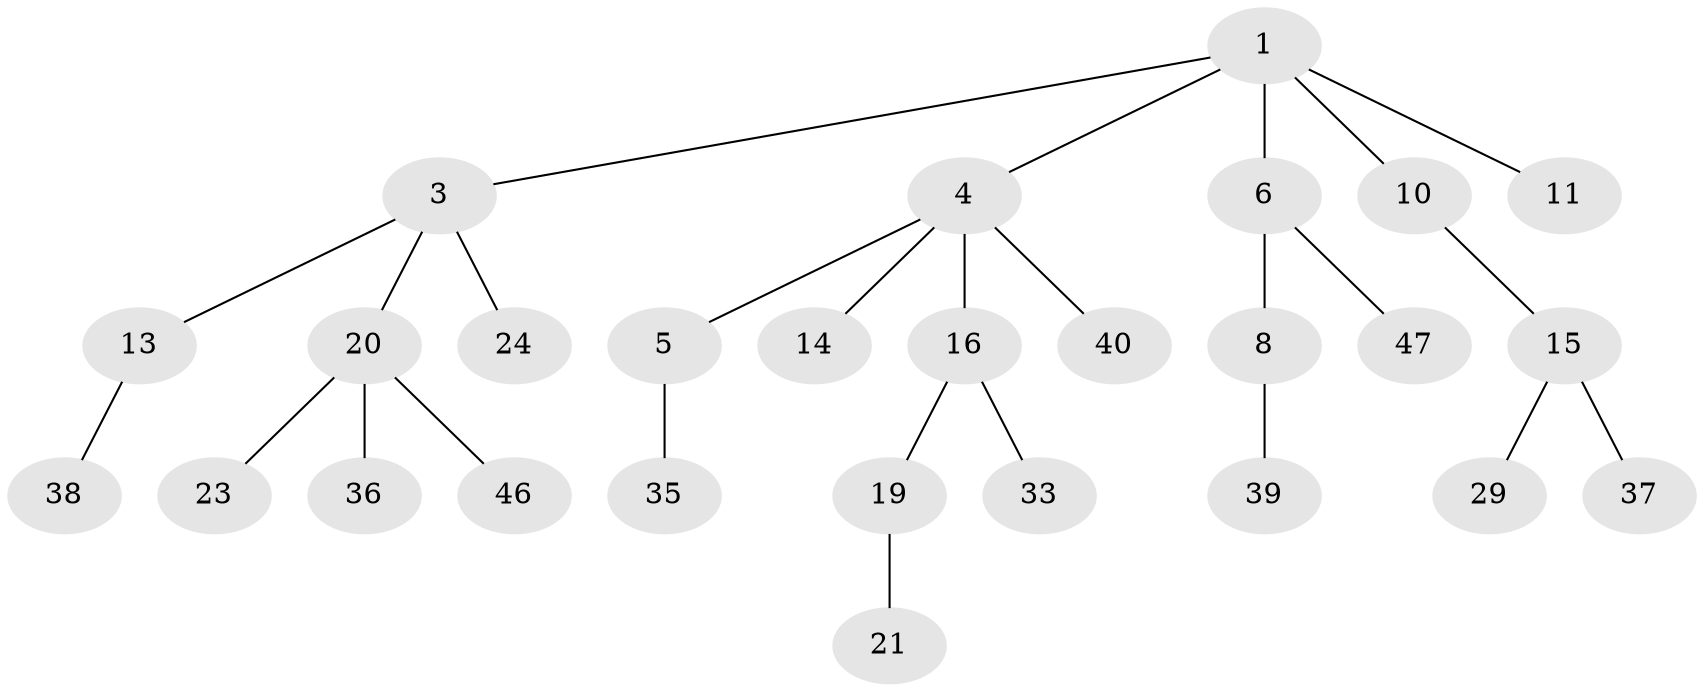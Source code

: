 // original degree distribution, {3: 0.1111111111111111, 4: 0.12962962962962962, 2: 0.2777777777777778, 5: 0.018518518518518517, 1: 0.46296296296296297}
// Generated by graph-tools (version 1.1) at 2025/19/03/04/25 18:19:08]
// undirected, 27 vertices, 26 edges
graph export_dot {
graph [start="1"]
  node [color=gray90,style=filled];
  1 [super="+2"];
  3 [super="+12+34+9"];
  4 [super="+7+45"];
  5;
  6 [super="+31"];
  8 [super="+17+26"];
  10;
  11 [super="+30"];
  13 [super="+32+41"];
  14 [super="+18"];
  15 [super="+48+51"];
  16 [super="+28+22"];
  19 [super="+43+25"];
  20;
  21;
  23 [super="+27"];
  24;
  29 [super="+44+50"];
  33;
  35;
  36;
  37;
  38;
  39 [super="+53"];
  40;
  46;
  47 [super="+54"];
  1 -- 4;
  1 -- 11;
  1 -- 10;
  1 -- 3;
  1 -- 6;
  3 -- 24;
  3 -- 13;
  3 -- 20;
  4 -- 5;
  4 -- 16;
  4 -- 40;
  4 -- 14;
  5 -- 35;
  6 -- 8;
  6 -- 47;
  8 -- 39;
  10 -- 15;
  13 -- 38;
  15 -- 29;
  15 -- 37;
  16 -- 19;
  16 -- 33;
  19 -- 21;
  20 -- 23;
  20 -- 36;
  20 -- 46;
}

